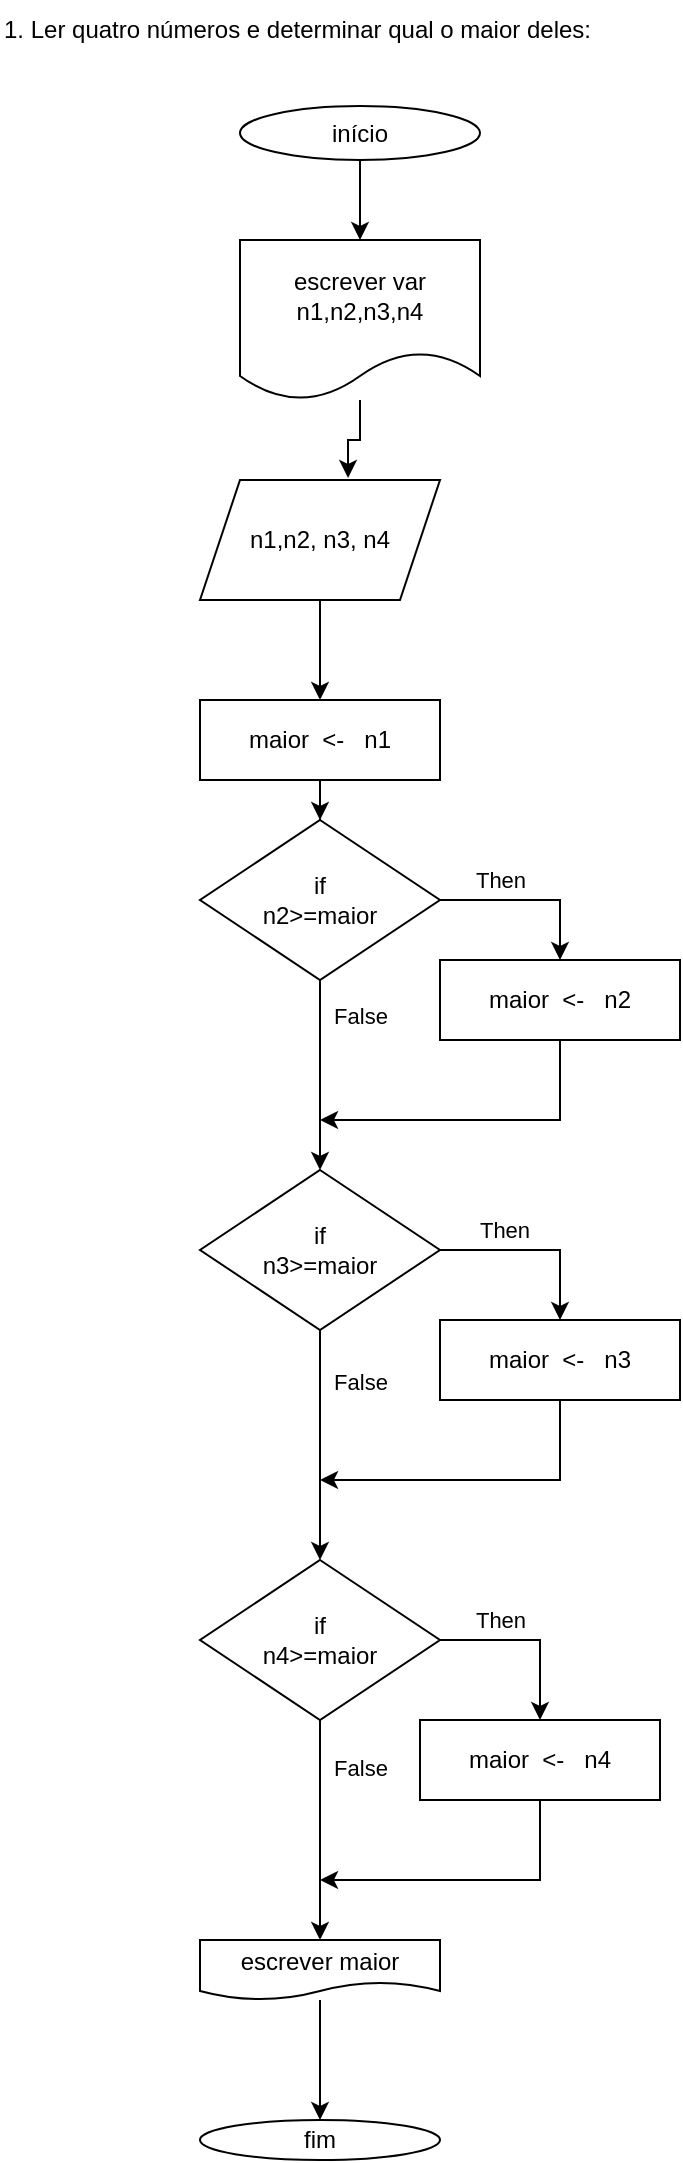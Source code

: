 <mxfile version="24.2.2" type="github">
  <diagram name="Página-1" id="l02FuInppOzMgfgegbsP">
    <mxGraphModel dx="1434" dy="780" grid="1" gridSize="10" guides="1" tooltips="1" connect="1" arrows="1" fold="1" page="1" pageScale="1" pageWidth="827" pageHeight="1169" math="0" shadow="0">
      <root>
        <mxCell id="0" />
        <mxCell id="1" parent="0" />
        <mxCell id="N5V0XFBHkwDL-tnPfZ6Q-6" value="1. Ler quatro números e determinar qual o maior deles:" style="text;html=1;align=left;verticalAlign=middle;resizable=0;points=[];autosize=1;strokeColor=none;fillColor=none;" vertex="1" parent="1">
          <mxGeometry width="320" height="30" as="geometry" />
        </mxCell>
        <mxCell id="N5V0XFBHkwDL-tnPfZ6Q-35" value="" style="edgeStyle=orthogonalEdgeStyle;rounded=0;orthogonalLoop=1;jettySize=auto;html=1;" edge="1" parent="1" source="N5V0XFBHkwDL-tnPfZ6Q-8" target="N5V0XFBHkwDL-tnPfZ6Q-9">
          <mxGeometry relative="1" as="geometry" />
        </mxCell>
        <mxCell id="N5V0XFBHkwDL-tnPfZ6Q-8" value="n1,n2, n3, n4" style="shape=parallelogram;perimeter=parallelogramPerimeter;whiteSpace=wrap;html=1;fixedSize=1;" vertex="1" parent="1">
          <mxGeometry x="100" y="240" width="120" height="60" as="geometry" />
        </mxCell>
        <mxCell id="N5V0XFBHkwDL-tnPfZ6Q-36" value="" style="edgeStyle=orthogonalEdgeStyle;rounded=0;orthogonalLoop=1;jettySize=auto;html=1;" edge="1" parent="1" source="N5V0XFBHkwDL-tnPfZ6Q-9" target="N5V0XFBHkwDL-tnPfZ6Q-34">
          <mxGeometry relative="1" as="geometry" />
        </mxCell>
        <mxCell id="N5V0XFBHkwDL-tnPfZ6Q-9" value="maior&amp;nbsp; &amp;lt;-&amp;nbsp; &amp;nbsp;n1" style="rounded=0;whiteSpace=wrap;html=1;" vertex="1" parent="1">
          <mxGeometry x="100" y="350" width="120" height="40" as="geometry" />
        </mxCell>
        <mxCell id="N5V0XFBHkwDL-tnPfZ6Q-13" value="escrever var n1,n2,n3,n4" style="shape=document;whiteSpace=wrap;html=1;boundedLbl=1;" vertex="1" parent="1">
          <mxGeometry x="120" y="120" width="120" height="80" as="geometry" />
        </mxCell>
        <mxCell id="N5V0XFBHkwDL-tnPfZ6Q-51" style="edgeStyle=orthogonalEdgeStyle;rounded=0;orthogonalLoop=1;jettySize=auto;html=1;entryX=0.5;entryY=0;entryDx=0;entryDy=0;" edge="1" parent="1" source="N5V0XFBHkwDL-tnPfZ6Q-23" target="N5V0XFBHkwDL-tnPfZ6Q-25">
          <mxGeometry relative="1" as="geometry" />
        </mxCell>
        <mxCell id="N5V0XFBHkwDL-tnPfZ6Q-23" value="escrever maior" style="shape=document;whiteSpace=wrap;html=1;boundedLbl=1;" vertex="1" parent="1">
          <mxGeometry x="100" y="970" width="120" height="30" as="geometry" />
        </mxCell>
        <mxCell id="N5V0XFBHkwDL-tnPfZ6Q-29" style="edgeStyle=orthogonalEdgeStyle;rounded=0;orthogonalLoop=1;jettySize=auto;html=1;exitX=0.5;exitY=1;exitDx=0;exitDy=0;entryX=0.5;entryY=0;entryDx=0;entryDy=0;" edge="1" parent="1" source="N5V0XFBHkwDL-tnPfZ6Q-24" target="N5V0XFBHkwDL-tnPfZ6Q-13">
          <mxGeometry relative="1" as="geometry" />
        </mxCell>
        <mxCell id="N5V0XFBHkwDL-tnPfZ6Q-24" value="início" style="ellipse;whiteSpace=wrap;html=1;" vertex="1" parent="1">
          <mxGeometry x="120" y="53" width="120" height="27" as="geometry" />
        </mxCell>
        <mxCell id="N5V0XFBHkwDL-tnPfZ6Q-25" value="fim" style="ellipse;whiteSpace=wrap;html=1;" vertex="1" parent="1">
          <mxGeometry x="100" y="1060" width="120" height="20" as="geometry" />
        </mxCell>
        <mxCell id="N5V0XFBHkwDL-tnPfZ6Q-31" style="edgeStyle=orthogonalEdgeStyle;rounded=0;orthogonalLoop=1;jettySize=auto;html=1;entryX=0.617;entryY=-0.017;entryDx=0;entryDy=0;entryPerimeter=0;" edge="1" parent="1" source="N5V0XFBHkwDL-tnPfZ6Q-13" target="N5V0XFBHkwDL-tnPfZ6Q-8">
          <mxGeometry relative="1" as="geometry" />
        </mxCell>
        <mxCell id="N5V0XFBHkwDL-tnPfZ6Q-39" style="edgeStyle=orthogonalEdgeStyle;rounded=0;orthogonalLoop=1;jettySize=auto;html=1;entryX=0.5;entryY=0;entryDx=0;entryDy=0;exitX=1;exitY=0.5;exitDx=0;exitDy=0;" edge="1" parent="1" source="N5V0XFBHkwDL-tnPfZ6Q-34" target="N5V0XFBHkwDL-tnPfZ6Q-38">
          <mxGeometry relative="1" as="geometry" />
        </mxCell>
        <mxCell id="N5V0XFBHkwDL-tnPfZ6Q-42" value="Then" style="edgeLabel;html=1;align=center;verticalAlign=middle;resizable=0;points=[];" vertex="1" connectable="0" parent="N5V0XFBHkwDL-tnPfZ6Q-39">
          <mxGeometry x="-0.4" y="2" relative="1" as="geometry">
            <mxPoint x="3" y="-8" as="offset" />
          </mxGeometry>
        </mxCell>
        <mxCell id="N5V0XFBHkwDL-tnPfZ6Q-40" style="edgeStyle=orthogonalEdgeStyle;rounded=0;orthogonalLoop=1;jettySize=auto;html=1;entryX=0.5;entryY=0;entryDx=0;entryDy=0;" edge="1" parent="1" source="N5V0XFBHkwDL-tnPfZ6Q-34" target="N5V0XFBHkwDL-tnPfZ6Q-48">
          <mxGeometry relative="1" as="geometry">
            <mxPoint x="160" y="590" as="targetPoint" />
          </mxGeometry>
        </mxCell>
        <mxCell id="N5V0XFBHkwDL-tnPfZ6Q-43" value="False" style="edgeLabel;html=1;align=center;verticalAlign=middle;resizable=0;points=[];" vertex="1" connectable="0" parent="N5V0XFBHkwDL-tnPfZ6Q-40">
          <mxGeometry x="-0.244" relative="1" as="geometry">
            <mxPoint x="20" y="-18" as="offset" />
          </mxGeometry>
        </mxCell>
        <mxCell id="N5V0XFBHkwDL-tnPfZ6Q-34" value="if &lt;br&gt;n2&amp;gt;=maior" style="rhombus;whiteSpace=wrap;html=1;" vertex="1" parent="1">
          <mxGeometry x="100" y="410" width="120" height="80" as="geometry" />
        </mxCell>
        <mxCell id="N5V0XFBHkwDL-tnPfZ6Q-41" style="edgeStyle=orthogonalEdgeStyle;rounded=0;orthogonalLoop=1;jettySize=auto;html=1;exitX=0.5;exitY=1;exitDx=0;exitDy=0;" edge="1" parent="1" source="N5V0XFBHkwDL-tnPfZ6Q-38">
          <mxGeometry relative="1" as="geometry">
            <mxPoint x="160" y="560" as="targetPoint" />
            <Array as="points">
              <mxPoint x="280" y="560" />
            </Array>
          </mxGeometry>
        </mxCell>
        <mxCell id="N5V0XFBHkwDL-tnPfZ6Q-38" value="maior&amp;nbsp; &amp;lt;-&amp;nbsp; &amp;nbsp;n2" style="rounded=0;whiteSpace=wrap;html=1;" vertex="1" parent="1">
          <mxGeometry x="220" y="480" width="120" height="40" as="geometry" />
        </mxCell>
        <mxCell id="N5V0XFBHkwDL-tnPfZ6Q-44" style="edgeStyle=orthogonalEdgeStyle;rounded=0;orthogonalLoop=1;jettySize=auto;html=1;entryX=0.5;entryY=0;entryDx=0;entryDy=0;exitX=1;exitY=0.5;exitDx=0;exitDy=0;" edge="1" parent="1" source="N5V0XFBHkwDL-tnPfZ6Q-48" target="N5V0XFBHkwDL-tnPfZ6Q-50">
          <mxGeometry relative="1" as="geometry" />
        </mxCell>
        <mxCell id="N5V0XFBHkwDL-tnPfZ6Q-45" value="Then" style="edgeLabel;html=1;align=center;verticalAlign=middle;resizable=0;points=[];" vertex="1" connectable="0" parent="N5V0XFBHkwDL-tnPfZ6Q-44">
          <mxGeometry x="-0.4" y="2" relative="1" as="geometry">
            <mxPoint x="3" y="-8" as="offset" />
          </mxGeometry>
        </mxCell>
        <mxCell id="N5V0XFBHkwDL-tnPfZ6Q-46" style="edgeStyle=orthogonalEdgeStyle;rounded=0;orthogonalLoop=1;jettySize=auto;html=1;entryX=0.5;entryY=0;entryDx=0;entryDy=0;" edge="1" parent="1" source="N5V0XFBHkwDL-tnPfZ6Q-48" target="N5V0XFBHkwDL-tnPfZ6Q-56">
          <mxGeometry relative="1" as="geometry">
            <mxPoint x="160" y="770" as="targetPoint" />
          </mxGeometry>
        </mxCell>
        <mxCell id="N5V0XFBHkwDL-tnPfZ6Q-47" value="False" style="edgeLabel;html=1;align=center;verticalAlign=middle;resizable=0;points=[];" vertex="1" connectable="0" parent="N5V0XFBHkwDL-tnPfZ6Q-46">
          <mxGeometry x="-0.244" relative="1" as="geometry">
            <mxPoint x="20" y="-18" as="offset" />
          </mxGeometry>
        </mxCell>
        <mxCell id="N5V0XFBHkwDL-tnPfZ6Q-48" value="if &lt;br&gt;n3&amp;gt;=maior" style="rhombus;whiteSpace=wrap;html=1;" vertex="1" parent="1">
          <mxGeometry x="100" y="585" width="120" height="80" as="geometry" />
        </mxCell>
        <mxCell id="N5V0XFBHkwDL-tnPfZ6Q-49" style="edgeStyle=orthogonalEdgeStyle;rounded=0;orthogonalLoop=1;jettySize=auto;html=1;exitX=0.5;exitY=1;exitDx=0;exitDy=0;" edge="1" parent="1" source="N5V0XFBHkwDL-tnPfZ6Q-50">
          <mxGeometry relative="1" as="geometry">
            <mxPoint x="160" y="740" as="targetPoint" />
            <Array as="points">
              <mxPoint x="280" y="740" />
            </Array>
          </mxGeometry>
        </mxCell>
        <mxCell id="N5V0XFBHkwDL-tnPfZ6Q-50" value="maior&amp;nbsp; &amp;lt;-&amp;nbsp; &amp;nbsp;n3" style="rounded=0;whiteSpace=wrap;html=1;" vertex="1" parent="1">
          <mxGeometry x="220" y="660" width="120" height="40" as="geometry" />
        </mxCell>
        <mxCell id="N5V0XFBHkwDL-tnPfZ6Q-52" style="edgeStyle=orthogonalEdgeStyle;rounded=0;orthogonalLoop=1;jettySize=auto;html=1;entryX=0.5;entryY=0;entryDx=0;entryDy=0;exitX=1;exitY=0.5;exitDx=0;exitDy=0;" edge="1" parent="1" source="N5V0XFBHkwDL-tnPfZ6Q-56" target="N5V0XFBHkwDL-tnPfZ6Q-58">
          <mxGeometry relative="1" as="geometry" />
        </mxCell>
        <mxCell id="N5V0XFBHkwDL-tnPfZ6Q-53" value="Then" style="edgeLabel;html=1;align=center;verticalAlign=middle;resizable=0;points=[];" vertex="1" connectable="0" parent="N5V0XFBHkwDL-tnPfZ6Q-52">
          <mxGeometry x="-0.4" y="2" relative="1" as="geometry">
            <mxPoint x="3" y="-8" as="offset" />
          </mxGeometry>
        </mxCell>
        <mxCell id="N5V0XFBHkwDL-tnPfZ6Q-54" style="edgeStyle=orthogonalEdgeStyle;rounded=0;orthogonalLoop=1;jettySize=auto;html=1;entryX=0.5;entryY=0;entryDx=0;entryDy=0;" edge="1" parent="1" source="N5V0XFBHkwDL-tnPfZ6Q-56" target="N5V0XFBHkwDL-tnPfZ6Q-23">
          <mxGeometry relative="1" as="geometry">
            <mxPoint x="150" y="970" as="targetPoint" />
          </mxGeometry>
        </mxCell>
        <mxCell id="N5V0XFBHkwDL-tnPfZ6Q-55" value="False" style="edgeLabel;html=1;align=center;verticalAlign=middle;resizable=0;points=[];" vertex="1" connectable="0" parent="N5V0XFBHkwDL-tnPfZ6Q-54">
          <mxGeometry x="-0.244" relative="1" as="geometry">
            <mxPoint x="20" y="-18" as="offset" />
          </mxGeometry>
        </mxCell>
        <mxCell id="N5V0XFBHkwDL-tnPfZ6Q-56" value="if &lt;br&gt;n4&amp;gt;=maior" style="rhombus;whiteSpace=wrap;html=1;" vertex="1" parent="1">
          <mxGeometry x="100" y="780" width="120" height="80" as="geometry" />
        </mxCell>
        <mxCell id="N5V0XFBHkwDL-tnPfZ6Q-57" style="edgeStyle=orthogonalEdgeStyle;rounded=0;orthogonalLoop=1;jettySize=auto;html=1;exitX=0.5;exitY=1;exitDx=0;exitDy=0;" edge="1" parent="1" source="N5V0XFBHkwDL-tnPfZ6Q-58">
          <mxGeometry relative="1" as="geometry">
            <mxPoint x="160" y="940" as="targetPoint" />
            <Array as="points">
              <mxPoint x="270" y="940" />
            </Array>
          </mxGeometry>
        </mxCell>
        <mxCell id="N5V0XFBHkwDL-tnPfZ6Q-58" value="maior&amp;nbsp; &amp;lt;-&amp;nbsp; &amp;nbsp;n4" style="rounded=0;whiteSpace=wrap;html=1;" vertex="1" parent="1">
          <mxGeometry x="210" y="860" width="120" height="40" as="geometry" />
        </mxCell>
      </root>
    </mxGraphModel>
  </diagram>
</mxfile>
